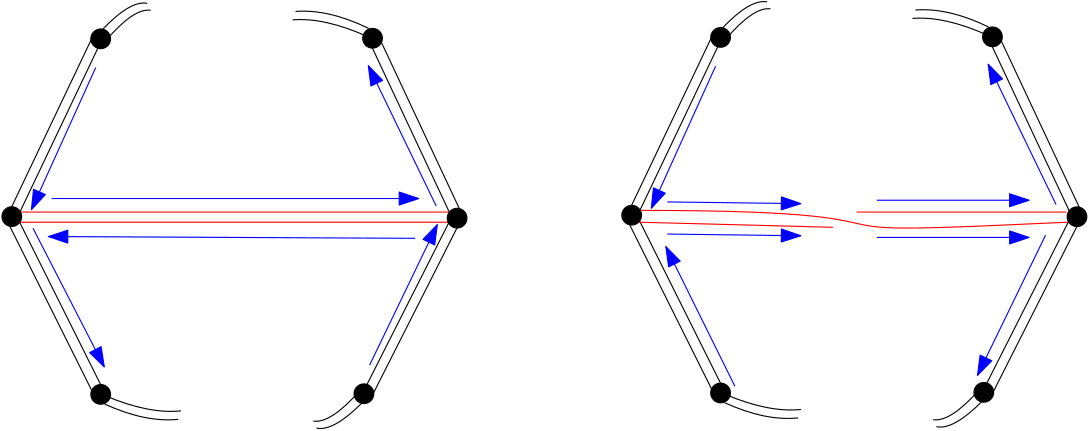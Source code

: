 <?xml version="1.0"?>
<!DOCTYPE ipe SYSTEM "ipe.dtd">
<ipe version="70218" creator="Ipe 7.2.30">
<info created="D:20240929105600" modified="D:20240929105600"/>
<ipestyle name="basic">
<symbol name="arrow/arc(spx)">
<path stroke="sym-stroke" fill="sym-stroke" pen="sym-pen">
0 0 m
-1 0.333 l
-1 -0.333 l
h
</path>
</symbol>
<symbol name="arrow/farc(spx)">
<path stroke="sym-stroke" fill="white" pen="sym-pen">
0 0 m
-1 0.333 l
-1 -0.333 l
h
</path>
</symbol>
<symbol name="arrow/ptarc(spx)">
<path stroke="sym-stroke" fill="sym-stroke" pen="sym-pen">
0 0 m
-1 0.333 l
-0.8 0 l
-1 -0.333 l
h
</path>
</symbol>
<symbol name="arrow/fptarc(spx)">
<path stroke="sym-stroke" fill="white" pen="sym-pen">
0 0 m
-1 0.333 l
-0.8 0 l
-1 -0.333 l
h
</path>
</symbol>
<symbol name="mark/circle(sx)" transformations="translations">
<path fill="sym-stroke">
0.6 0 0 0.6 0 0 e
0.4 0 0 0.4 0 0 e
</path>
</symbol>
<symbol name="mark/disk(sx)" transformations="translations">
<path fill="sym-stroke">
0.6 0 0 0.6 0 0 e
</path>
</symbol>
<symbol name="mark/fdisk(sfx)" transformations="translations">
<group>
<path fill="sym-fill">
0.5 0 0 0.5 0 0 e
</path>
<path fill="sym-stroke" fillrule="eofill">
0.6 0 0 0.6 0 0 e
0.4 0 0 0.4 0 0 e
</path>
</group>
</symbol>
<symbol name="mark/box(sx)" transformations="translations">
<path fill="sym-stroke" fillrule="eofill">
-0.6 -0.6 m
0.6 -0.6 l
0.6 0.6 l
-0.6 0.6 l
h
-0.4 -0.4 m
0.4 -0.4 l
0.4 0.4 l
-0.4 0.4 l
h
</path>
</symbol>
<symbol name="mark/square(sx)" transformations="translations">
<path fill="sym-stroke">
-0.6 -0.6 m
0.6 -0.6 l
0.6 0.6 l
-0.6 0.6 l
h
</path>
</symbol>
<symbol name="mark/fsquare(sfx)" transformations="translations">
<group>
<path fill="sym-fill">
-0.5 -0.5 m
0.5 -0.5 l
0.5 0.5 l
-0.5 0.5 l
h
</path>
<path fill="sym-stroke" fillrule="eofill">
-0.6 -0.6 m
0.6 -0.6 l
0.6 0.6 l
-0.6 0.6 l
h
-0.4 -0.4 m
0.4 -0.4 l
0.4 0.4 l
-0.4 0.4 l
h
</path>
</group>
</symbol>
<symbol name="mark/cross(sx)" transformations="translations">
<group>
<path fill="sym-stroke">
-0.43 -0.57 m
0.57 0.43 l
0.43 0.57 l
-0.57 -0.43 l
h
</path>
<path fill="sym-stroke">
-0.43 0.57 m
0.57 -0.43 l
0.43 -0.57 l
-0.57 0.43 l
h
</path>
</group>
</symbol>
<symbol name="arrow/fnormal(spx)">
<path stroke="sym-stroke" fill="white" pen="sym-pen">
0 0 m
-1 0.333 l
-1 -0.333 l
h
</path>
</symbol>
<symbol name="arrow/pointed(spx)">
<path stroke="sym-stroke" fill="sym-stroke" pen="sym-pen">
0 0 m
-1 0.333 l
-0.8 0 l
-1 -0.333 l
h
</path>
</symbol>
<symbol name="arrow/fpointed(spx)">
<path stroke="sym-stroke" fill="white" pen="sym-pen">
0 0 m
-1 0.333 l
-0.8 0 l
-1 -0.333 l
h
</path>
</symbol>
<symbol name="arrow/linear(spx)">
<path stroke="sym-stroke" pen="sym-pen">
-1 0.333 m
0 0 l
-1 -0.333 l
</path>
</symbol>
<symbol name="arrow/fdouble(spx)">
<path stroke="sym-stroke" fill="white" pen="sym-pen">
0 0 m
-1 0.333 l
-1 -0.333 l
h
-1 0 m
-2 0.333 l
-2 -0.333 l
h
</path>
</symbol>
<symbol name="arrow/double(spx)">
<path stroke="sym-stroke" fill="sym-stroke" pen="sym-pen">
0 0 m
-1 0.333 l
-1 -0.333 l
h
-1 0 m
-2 0.333 l
-2 -0.333 l
h
</path>
</symbol>
<symbol name="arrow/mid-normal(spx)">
<path stroke="sym-stroke" fill="sym-stroke" pen="sym-pen">
0.5 0 m
-0.5 0.333 l
-0.5 -0.333 l
h
</path>
</symbol>
<symbol name="arrow/mid-fnormal(spx)">
<path stroke="sym-stroke" fill="white" pen="sym-pen">
0.5 0 m
-0.5 0.333 l
-0.5 -0.333 l
h
</path>
</symbol>
<symbol name="arrow/mid-pointed(spx)">
<path stroke="sym-stroke" fill="sym-stroke" pen="sym-pen">
0.5 0 m
-0.5 0.333 l
-0.3 0 l
-0.5 -0.333 l
h
</path>
</symbol>
<symbol name="arrow/mid-fpointed(spx)">
<path stroke="sym-stroke" fill="white" pen="sym-pen">
0.5 0 m
-0.5 0.333 l
-0.3 0 l
-0.5 -0.333 l
h
</path>
</symbol>
<symbol name="arrow/mid-double(spx)">
<path stroke="sym-stroke" fill="sym-stroke" pen="sym-pen">
1 0 m
0 0.333 l
0 -0.333 l
h
0 0 m
-1 0.333 l
-1 -0.333 l
h
</path>
</symbol>
<symbol name="arrow/mid-fdouble(spx)">
<path stroke="sym-stroke" fill="white" pen="sym-pen">
1 0 m
0 0.333 l
0 -0.333 l
h
0 0 m
-1 0.333 l
-1 -0.333 l
h
</path>
</symbol>
<anglesize name="22.5 deg" value="22.5"/>
<anglesize name="30 deg" value="30"/>
<anglesize name="45 deg" value="45"/>
<anglesize name="60 deg" value="60"/>
<anglesize name="90 deg" value="90"/>
<arrowsize name="large" value="10"/>
<arrowsize name="small" value="5"/>
<arrowsize name="tiny" value="3"/>
<color name="blue" value="0 0 1"/>
<color name="brown" value="0.647 0.165 0.165"/>
<color name="darkblue" value="0 0 0.545"/>
<color name="darkcyan" value="0 0.545 0.545"/>
<color name="darkgray" value="0.663"/>
<color name="darkgreen" value="0 0.392 0"/>
<color name="darkmagenta" value="0.545 0 0.545"/>
<color name="darkorange" value="1 0.549 0"/>
<color name="darkred" value="0.545 0 0"/>
<color name="gold" value="1 0.843 0"/>
<color name="gray" value="0.745"/>
<color name="green" value="0 1 0"/>
<color name="lightblue" value="0.678 0.847 0.902"/>
<color name="lightcyan" value="0.878 1 1"/>
<color name="lightgray" value="0.827"/>
<color name="lightgreen" value="0.565 0.933 0.565"/>
<color name="lightyellow" value="1 1 0.878"/>
<color name="navy" value="0 0 0.502"/>
<color name="orange" value="1 0.647 0"/>
<color name="pink" value="1 0.753 0.796"/>
<color name="purple" value="0.627 0.125 0.941"/>
<color name="red" value="1 0 0"/>
<color name="seagreen" value="0.18 0.545 0.341"/>
<color name="turquoise" value="0.251 0.878 0.816"/>
<color name="violet" value="0.933 0.51 0.933"/>
<color name="yellow" value="1 1 0"/>
<dashstyle name="dash dot dotted" value="[4 2 1 2 1 2] 0"/>
<dashstyle name="dash dotted" value="[4 2 1 2] 0"/>
<dashstyle name="dashed" value="[4] 0"/>
<dashstyle name="dotted" value="[1 3] 0"/>
<gridsize name="10 pts (~3.5 mm)" value="10"/>
<gridsize name="14 pts (~5 mm)" value="14"/>
<gridsize name="16 pts (~6 mm)" value="16"/>
<gridsize name="20 pts (~7 mm)" value="20"/>
<gridsize name="28 pts (~10 mm)" value="28"/>
<gridsize name="32 pts (~12 mm)" value="32"/>
<gridsize name="4 pts" value="4"/>
<gridsize name="56 pts (~20 mm)" value="56"/>
<gridsize name="8 pts (~3 mm)" value="8"/>
<opacity name="10%" value="0.1"/>
<opacity name="30%" value="0.3"/>
<opacity name="50%" value="0.5"/>
<opacity name="75%" value="0.75"/>
<pen name="fat" value="1.2"/>
<pen name="heavier" value="0.8"/>
<pen name="ultrafat" value="2"/>
<symbolsize name="large" value="5"/>
<symbolsize name="small" value="2"/>
<symbolsize name="tiny" value="1.1"/>
<textsize name="Huge" value="\Huge"/>
<textsize name="LARGE" value="\LARGE"/>
<textsize name="Large" value="\Large"/>
<textsize name="footnote" value="\footnotesize"/>
<textsize name="huge" value="\huge"/>
<textsize name="large" value="\large"/>
<textsize name="script" value="\scriptsize"/>
<textsize name="small" value="\small"/>
<textsize name="tiny" value="\tiny"/>
<textstyle name="center" begin="\begin{center}" end="\end{center}"/>
<textstyle name="item" begin="\begin{itemize}\item{}" end="\end{itemize}"/>
<textstyle name="itemize" begin="\begin{itemize}" end="\end{itemize}"/>
<tiling name="falling" angle="-60" step="4" width="1"/>
<tiling name="rising" angle="30" step="4" width="1"/>
</ipestyle>
<page>
<layer name="alpha"/>
<view layers="alpha" active="alpha"/>
<path layer="alpha" matrix="1 0 0 1 -59.68 36.1929" stroke="black" fill="black">
3.54953 0 0 3.54953 155.055 731.992 e
</path>
<path matrix="1 0 0 1 -59.68 -91.8071" stroke="black" fill="black">
3.54953 0 0 3.54953 155.055 731.992 e
</path>
<path matrix="1 0 0 1 0 -29.565" stroke="black">
92.9634 799.562 m
63.1352 736.862 l
</path>
<path matrix="1 0 0 1 1.82609 -33.8261" stroke="black">
92.9634 799.562 m
63.1352 736.862 l
</path>
<path matrix="0.616347 0.787474 -0.787474 0.616347 634.282 136.13" stroke="black">
92.9634 799.562 m
63.1352 736.862 l
</path>
<path matrix="0.616347 0.787474 -0.787474 0.616347 637.325 138.565" stroke="black">
92.9634 799.562 m
63.1352 736.862 l
</path>
<path matrix="1 0 0 1 -3.65244 -37.4787" stroke="blue" arrow="normal/normal">
97.2246 795.301 m
74.0925 744.167 l
</path>
<path matrix="0.621943 0.783062 -0.783062 0.621943 633.307 129.227" stroke="blue" arrow="normal/normal">
97.2246 795.301 m
74.0925 744.167 l
</path>
<path matrix="1 0 0 1 0 -32" stroke="black">
95.7027 803.214 m
106.051 814.172
112.139 812.954 c
</path>
<path matrix="0.999539 0.0693313 -0.0413402 0.997594 34.8661 -40.3027" stroke="black">
95.7027 803.214 m
106.051 814.172
112.139 812.954 c
</path>
<path matrix="1 0 0 1 0 -32" stroke="black">
96.9202 671.727 m
112.747 665.03
124.314 666.248 c
</path>
<path matrix="1 0 0.164115 1 -110.35 -35.0435" stroke="black">
96.9202 671.727 m
112.747 665.03
124.314 666.248 c
</path>
<path matrix="-0.999706 0.0242646 -0.0242646 -0.999706 362.907 1368.43" stroke="black" fill="black">
3.54953 0 0 3.54953 155.055 731.992 e
</path>
<path matrix="-0.999706 0.0242646 -0.0242646 -0.999706 366.013 1496.4" stroke="black" fill="black">
3.54953 0 0 3.54953 155.055 731.992 e
</path>
<path matrix="-0.999706 0.0242646 -0.0242646 -0.999706 304.84 1435.62" stroke="black">
92.9634 799.562 m
63.1352 736.862 l
</path>
<path matrix="-0.999706 0.0242646 -0.0242646 -0.999706 303.118 1439.92" stroke="black">
92.9634 799.562 m
63.1352 736.862 l
</path>
<path matrix="-0.635273 -0.772287 0.772287 -0.635273 -333.276 1285.36" stroke="black">
92.9634 799.562 m
63.1352 736.862 l
</path>
<path matrix="-0.635273 -0.772287 0.772287 -0.635273 -336.377 1283" stroke="black">
92.9634 799.562 m
63.1352 736.862 l
</path>
<path matrix="-0.999706 0.0242646 -0.0242646 -0.999706 308.683 1443.44" stroke="blue" arrow="normal/normal">
97.2246 795.301 m
74.0925 744.167 l
</path>
<path matrix="-0.640761 -0.76774 0.76774 -0.640761 -332.134 1292.24" stroke="blue" arrow="normal/normal">
97.2246 795.301 m
74.0925 744.167 l
</path>
<path matrix="-0.999706 0.0242646 -0.0242646 -0.999706 304.899 1438.05" stroke="black">
95.7027 803.214 m
106.051 814.172
112.139 812.954 c
</path>
<path matrix="-1.00093 -0.0450575 0.0171218 -0.998303 270.245 1447.2" stroke="black">
95.7027 803.214 m
106.051 814.172
112.139 812.954 c
</path>
<path matrix="-0.999706 0.0242646 -0.0242646 -0.999706 304.899 1438.05" stroke="black">
96.9202 671.727 m
112.747 665.03
124.314 666.248 c
</path>
<path matrix="-0.999706 0.0242646 -0.188331 -0.995723 415.29 1438.42" stroke="black">
96.9202 671.727 m
112.747 665.03
124.314 666.248 c
</path>
<path matrix="1 0 0 1 -0.60874 -1.21748" stroke="red">
66.7876 707.034 m
222.016 707.034 l
</path>
<path matrix="1 0 0 1 -1.21749 -4.86959" stroke="red">
66.7876 707.034 m
222.016 707.034 l
</path>
<path stroke="blue" arrow="normal/normal">
77.7449 710.686 m
209.841 710.686 l
</path>
<path matrix="-0.999988 0.00482828 -0.00482828 -0.999988 289.798 1406.67" stroke="blue" arrow="normal/normal">
77.7449 710.686 m
209.841 710.686 l
</path>
<path matrix="1 0 0 1 163.48 36.701" stroke="black" fill="black">
3.54953 0 0 3.54953 155.055 731.992 e
</path>
<path matrix="1 0 0 1 163.48 -91.299" stroke="black" fill="black">
3.54953 0 0 3.54953 155.055 731.992 e
</path>
<path matrix="1 0 0 1 223.16 -29.0569" stroke="black">
92.9634 799.562 m
63.1352 736.862 l
</path>
<path matrix="1 0 0 1 224.986 -33.318" stroke="black">
92.9634 799.562 m
63.1352 736.862 l
</path>
<path matrix="0.616347 0.787474 -0.787474 0.616347 857.442 136.638" stroke="black">
92.9634 799.562 m
63.1352 736.862 l
</path>
<path matrix="0.616347 0.787474 -0.787474 0.616347 860.485 139.073" stroke="black">
92.9634 799.562 m
63.1352 736.862 l
</path>
<path matrix="1 0 0 1 219.507 -36.9705" stroke="blue" arrow="normal/normal">
97.2246 795.301 m
74.0925 744.167 l
</path>
<path matrix="-0.634136 -0.773221 0.773221 -0.634136 -229.602 1222.59" stroke="blue" arrow="normal/normal">
97.2246 795.301 m
74.0925 744.167 l
</path>
<path matrix="1 0 0 1 223.16 -31.4919" stroke="black">
95.7027 803.214 m
106.051 814.172
112.139 812.954 c
</path>
<path matrix="0.999539 0.0693313 -0.0413402 0.997594 258.026 -39.7945" stroke="black">
95.7027 803.214 m
106.051 814.172
112.139 812.954 c
</path>
<path matrix="1 0 0 1 223.16 -31.4919" stroke="black">
96.9202 671.727 m
112.747 665.03
124.314 666.248 c
</path>
<path matrix="1 0 0.164115 1 112.81 -34.5354" stroke="black">
96.9202 671.727 m
112.747 665.03
124.314 666.248 c
</path>
<path matrix="-0.999706 0.0242646 -0.0242646 -0.999706 586.067 1368.94" stroke="black" fill="black">
3.54953 0 0 3.54953 155.055 731.992 e
</path>
<path matrix="-0.999706 0.0242646 -0.0242646 -0.999706 589.173 1496.91" stroke="black" fill="black">
3.54953 0 0 3.54953 155.055 731.992 e
</path>
<path matrix="-0.999706 0.0242646 -0.0242646 -0.999706 528 1436.13" stroke="black">
92.9634 799.562 m
63.1352 736.862 l
</path>
<path matrix="-0.999706 0.0242646 -0.0242646 -0.999706 526.278 1440.43" stroke="black">
92.9634 799.562 m
63.1352 736.862 l
</path>
<path matrix="-0.635273 -0.772287 0.772287 -0.635273 -110.116 1285.87" stroke="black">
92.9634 799.562 m
63.1352 736.862 l
</path>
<path matrix="-0.635273 -0.772287 0.772287 -0.635273 -113.217 1283.51" stroke="black">
92.9634 799.562 m
63.1352 736.862 l
</path>
<path matrix="0.999633 -0.0271073 0.0271073 0.999633 316.778 -94.8718" stroke="blue" arrow="normal/normal">
97.2246 795.301 m
74.0925 744.167 l
</path>
<path matrix="-0.640761 -0.76774 0.76774 -0.640761 -108.974 1292.75" stroke="blue" arrow="normal/normal">
97.2246 795.301 m
74.0925 744.167 l
</path>
<path matrix="-0.999706 0.0242646 -0.0242646 -0.999706 528.059 1438.56" stroke="black">
95.7027 803.214 m
106.051 814.172
112.139 812.954 c
</path>
<path matrix="-1.00093 -0.0450575 0.0171218 -0.998303 493.405 1447.71" stroke="black">
95.7027 803.214 m
106.051 814.172
112.139 812.954 c
</path>
<path matrix="-0.999706 0.0242646 -0.0242646 -0.999706 528.059 1438.56" stroke="black">
96.9202 671.727 m
112.747 665.03
124.314 666.248 c
</path>
<path matrix="-0.999706 0.0242646 -0.188331 -0.995723 638.45 1438.93" stroke="black">
96.9202 671.727 m
112.747 665.03
124.314 666.248 c
</path>
<path matrix="1 0 0 1 0.60874 0.60874" stroke="red">
288.978 705.816 m
354.722 705.816
367.505 698.511
390.028 699.12
442.989 701.555 c
</path>
<path stroke="red">
288.978 702.164 m
358.983 700.337 l
</path>
<path stroke="red">
367.505 705.816 m
442.989 705.816 l
</path>
<path stroke="blue" arrow="normal/normal">
299.326 709.468 m
347.417 708.86 l
</path>
<path matrix="1 0 0 1 1.21748 -1.82622" stroke="blue" arrow="normal/normal">
373.592 698.511 m
428.379 698.511 l
</path>
<path matrix="1 0 0 1 1.21704 11.5662" stroke="blue" arrow="normal/normal">
373.592 698.511 m
428.379 698.511 l
</path>
<path matrix="1 0 0 1 -0.00013008 -11.5658" stroke="blue" arrow="normal/normal">
299.326 709.468 m
347.417 708.86 l
</path>
<path matrix="-0.999706 0.0242646 -0.0242646 -0.999706 396.45 1431.64" stroke="black" fill="black">
3.54953 0 0 3.54953 155.055 731.992 e
</path>
<path matrix="1 0 0 1 -91.68 -27.8069" stroke="black" fill="black">
3.54953 0 0 3.54953 155.055 731.992 e
</path>
<path matrix="1 0 0 1 131.48 -27.2992" stroke="black" fill="black">
3.54953 0 0 3.54953 155.055 731.992 e
</path>
<path matrix="-0.999706 0.0242646 -0.0242646 -0.999706 619.61 1432.15" stroke="black" fill="black">
3.54953 0 0 3.54953 155.055 731.992 e
</path>
</page>
</ipe>
